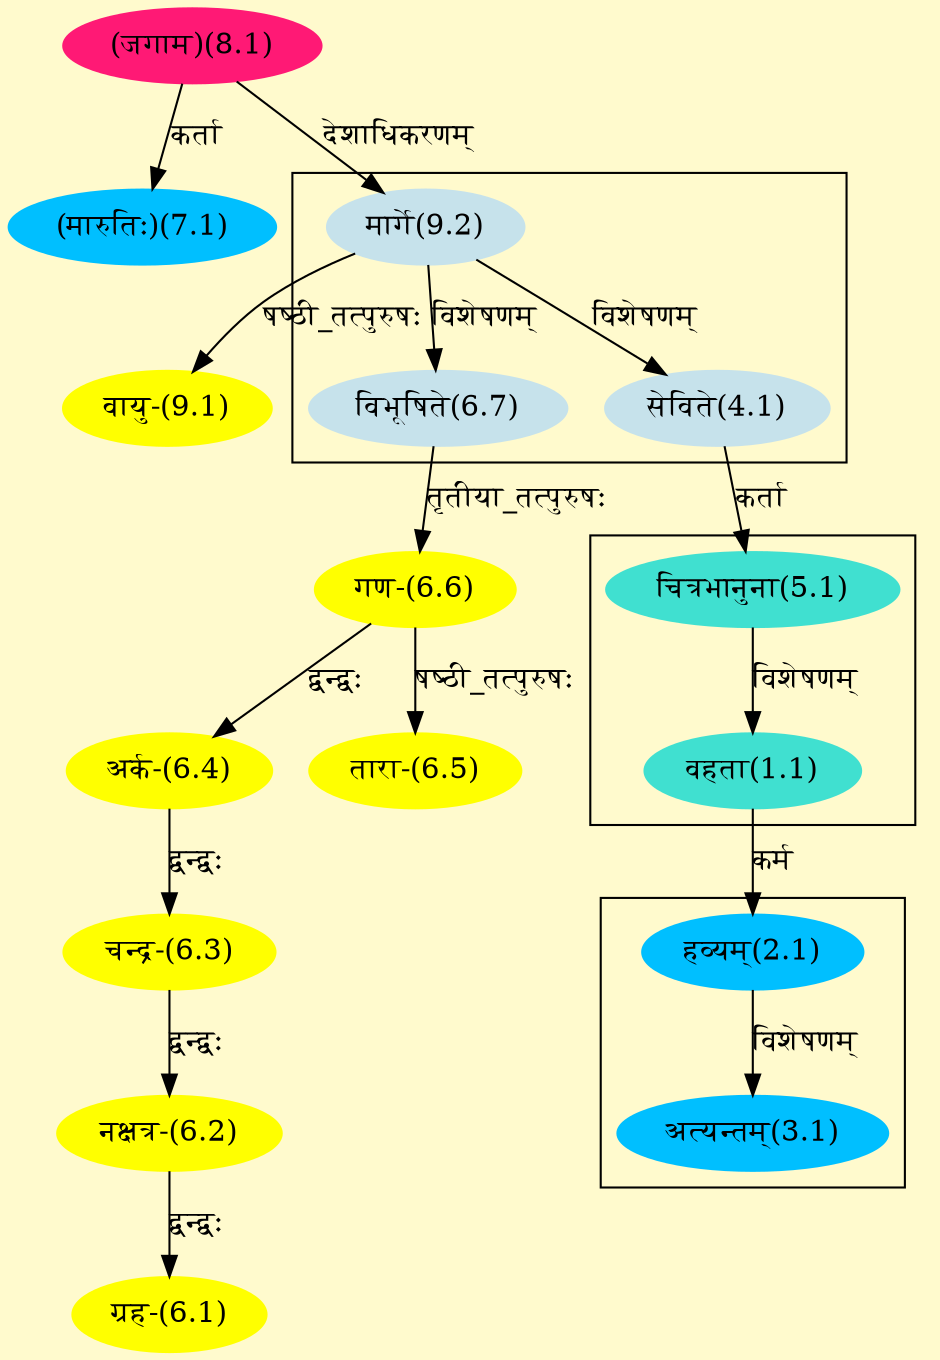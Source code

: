 digraph G{
rankdir=BT;
 compound=true;
 bgcolor="lemonchiffon1";

subgraph cluster_1{
Node1_1 [style=filled, color="#40E0D0" label = "वहता(1.1)"]
Node5_1 [style=filled, color="#40E0D0" label = "चित्रभानुना(5.1)"]

}

subgraph cluster_2{
Node3_1 [style=filled, color="#00BFFF" label = "अत्यन्तम्(3.1)"]
Node2_1 [style=filled, color="#00BFFF" label = "हव्यम्(2.1)"]

}

subgraph cluster_3{
Node4_1 [style=filled, color="#C6E2EB" label = "सेविते(4.1)"]
Node9_2 [style=filled, color="#C6E2EB" label = "मार्गे(9.2)"]
Node6_7 [style=filled, color="#C6E2EB" label = "विभूषिते(6.7)"]

}
Node2_1 [style=filled, color="#00BFFF" label = "हव्यम्(2.1)"]
Node1_1 [style=filled, color="#40E0D0" label = "वहता(1.1)"]
Node5_1 [style=filled, color="#40E0D0" label = "चित्रभानुना(5.1)"]
Node4_1 [style=filled, color="#C6E2EB" label = "सेविते(4.1)"]
Node6_1 [style=filled, color="#FFFF00" label = "ग्रह-(6.1)"]
Node6_2 [style=filled, color="#FFFF00" label = "नक्षत्र-(6.2)"]
Node6_3 [style=filled, color="#FFFF00" label = "चन्द्र-(6.3)"]
Node6_4 [style=filled, color="#FFFF00" label = "अर्क-(6.4)"]
Node6_6 [style=filled, color="#FFFF00" label = "गण-(6.6)"]
Node6_5 [style=filled, color="#FFFF00" label = "तारा-(6.5)"]
Node6_7 [style=filled, color="#C6E2EB" label = "विभूषिते(6.7)"]
Node7_1 [style=filled, color="#00BFFF" label = "(मारुतिः)(7.1)"]
Node8_1 [style=filled, color="#FF1975" label = "(जगाम)(8.1)"]
Node [style=filled, color="" label = "()"]
Node9_1 [style=filled, color="#FFFF00" label = "वायु-(9.1)"]
Node9_2 [style=filled, color="#C6E2EB" label = "मार्गे(9.2)"]
/* Start of Relations section */

Node1_1 -> Node5_1 [  label="विशेषणम्"  dir="back" ]
Node2_1 -> Node1_1 [  label="कर्म"  dir="back" ]
Node3_1 -> Node2_1 [  label="विशेषणम्"  dir="back" ]
Node4_1 -> Node9_2 [  label="विशेषणम्"  dir="back" ]
Node5_1 -> Node4_1 [  label="कर्ता"  dir="back" ]
Node6_1 -> Node6_2 [  label="द्वन्द्वः"  dir="back" ]
Node6_2 -> Node6_3 [  label="द्वन्द्वः"  dir="back" ]
Node6_3 -> Node6_4 [  label="द्वन्द्वः"  dir="back" ]
Node6_4 -> Node6_6 [  label="द्वन्द्वः"  dir="back" ]
Node6_5 -> Node6_6 [  label="षष्ठी_तत्पुरुषः"  dir="back" ]
Node6_6 -> Node6_7 [  label="तृतीया_तत्पुरुषः"  dir="back" ]
Node6_7 -> Node9_2 [  label="विशेषणम्"  dir="back" ]
Node7_1 -> Node8_1 [  label="कर्ता"  dir="back" ]
Node9_1 -> Node9_2 [  label="षष्ठी_तत्पुरुषः"  dir="back" ]
Node9_2 -> Node8_1 [  label="देशाधिकरणम्"  dir="back" ]
}
